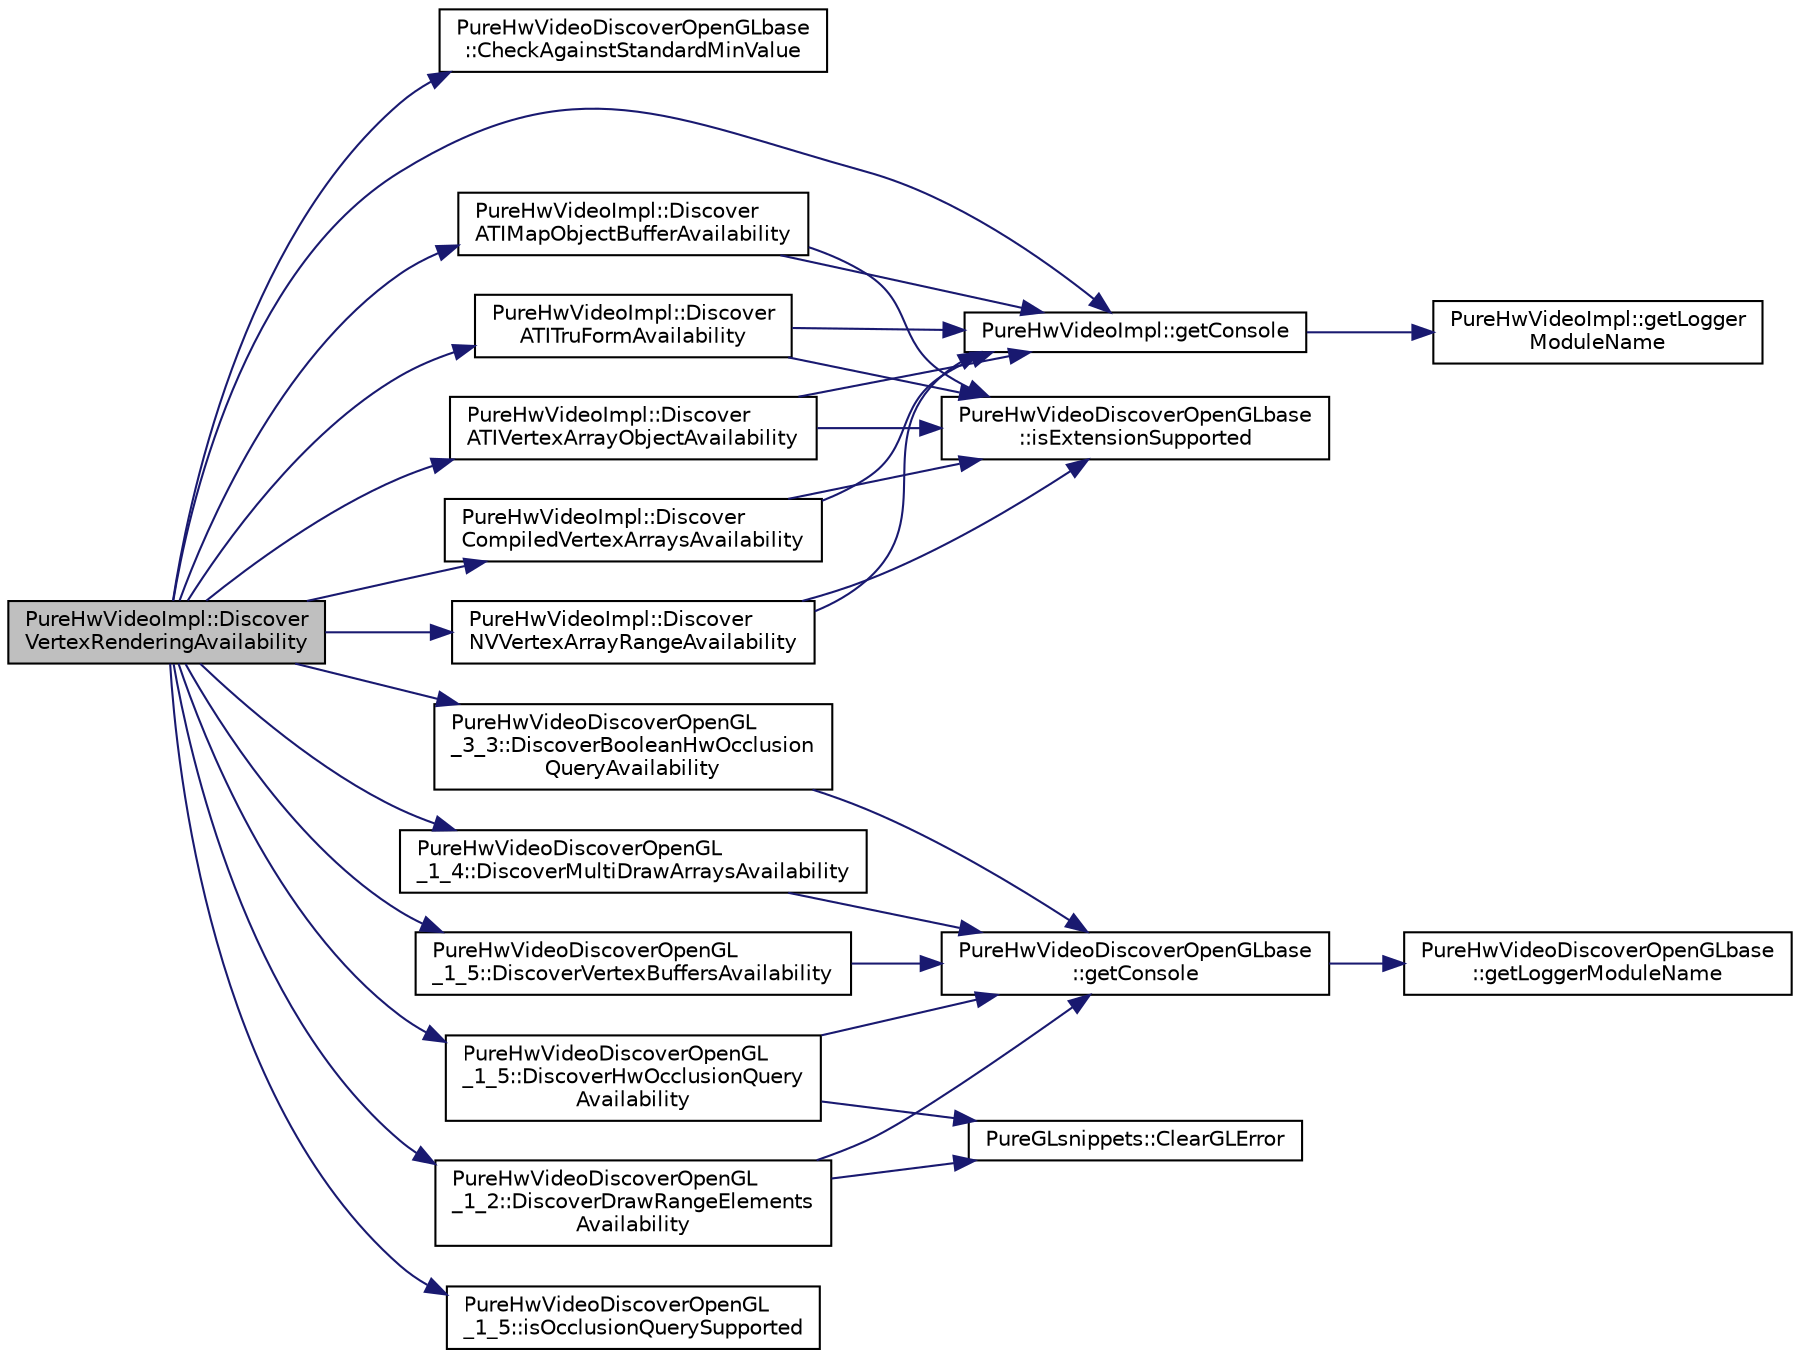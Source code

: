 digraph "PureHwVideoImpl::DiscoverVertexRenderingAvailability"
{
 // LATEX_PDF_SIZE
  edge [fontname="Helvetica",fontsize="10",labelfontname="Helvetica",labelfontsize="10"];
  node [fontname="Helvetica",fontsize="10",shape=record];
  rankdir="LR";
  Node1 [label="PureHwVideoImpl::Discover\lVertexRenderingAvailability",height=0.2,width=0.4,color="black", fillcolor="grey75", style="filled", fontcolor="black",tooltip="Query vertex rendering specific features availability."];
  Node1 -> Node2 [color="midnightblue",fontsize="10",style="solid",fontname="Helvetica"];
  Node2 [label="PureHwVideoDiscoverOpenGLbase\l::CheckAgainstStandardMinValue",height=0.2,width=0.4,color="black", fillcolor="white", style="filled",URL="$class_pure_hw_video_discover_open_g_lbase.html#a3246dee68bcc5b5084b6095c3365864a",tooltip="Checks given value against given standard value."];
  Node1 -> Node3 [color="midnightblue",fontsize="10",style="solid",fontname="Helvetica"];
  Node3 [label="PureHwVideoImpl::Discover\lATIMapObjectBufferAvailability",height=0.2,width=0.4,color="black", fillcolor="white", style="filled",URL="$class_pure_hw_video_impl.html#ae4e37805871e9f6518c2a81ef1fd4505",tooltip="Query ATI map object buffer availability."];
  Node3 -> Node4 [color="midnightblue",fontsize="10",style="solid",fontname="Helvetica"];
  Node4 [label="PureHwVideoImpl::getConsole",height=0.2,width=0.4,color="black", fillcolor="white", style="filled",URL="$class_pure_hw_video_impl.html#a7802e0a390c5e5141f29d7501443c4c0",tooltip="Returns access to console preset with logger module name as this class."];
  Node4 -> Node5 [color="midnightblue",fontsize="10",style="solid",fontname="Helvetica"];
  Node5 [label="PureHwVideoImpl::getLogger\lModuleName",height=0.2,width=0.4,color="black", fillcolor="white", style="filled",URL="$class_pure_hw_video_impl.html#a5bcc6bdf054e4c31881ba937f6c908f2",tooltip="Returns the logger module name of this class."];
  Node3 -> Node6 [color="midnightblue",fontsize="10",style="solid",fontname="Helvetica"];
  Node6 [label="PureHwVideoDiscoverOpenGLbase\l::isExtensionSupported",height=0.2,width=0.4,color="black", fillcolor="white", style="filled",URL="$class_pure_hw_video_discover_open_g_lbase.html#a67f0959c377517a38b9a4b94416ff3a2",tooltip="Is the given extension supported?"];
  Node1 -> Node7 [color="midnightblue",fontsize="10",style="solid",fontname="Helvetica"];
  Node7 [label="PureHwVideoImpl::Discover\lATITruFormAvailability",height=0.2,width=0.4,color="black", fillcolor="white", style="filled",URL="$class_pure_hw_video_impl.html#a2453bf0ae59b8d8c0620d2e3a91cdb9f",tooltip="Query ATI TruForm availability."];
  Node7 -> Node4 [color="midnightblue",fontsize="10",style="solid",fontname="Helvetica"];
  Node7 -> Node6 [color="midnightblue",fontsize="10",style="solid",fontname="Helvetica"];
  Node1 -> Node8 [color="midnightblue",fontsize="10",style="solid",fontname="Helvetica"];
  Node8 [label="PureHwVideoImpl::Discover\lATIVertexArrayObjectAvailability",height=0.2,width=0.4,color="black", fillcolor="white", style="filled",URL="$class_pure_hw_video_impl.html#a84eaf65c9e1cd01f30bef97123229ab1",tooltip="Query ATI vertex array object availability."];
  Node8 -> Node4 [color="midnightblue",fontsize="10",style="solid",fontname="Helvetica"];
  Node8 -> Node6 [color="midnightblue",fontsize="10",style="solid",fontname="Helvetica"];
  Node1 -> Node9 [color="midnightblue",fontsize="10",style="solid",fontname="Helvetica"];
  Node9 [label="PureHwVideoDiscoverOpenGL\l_3_3::DiscoverBooleanHwOcclusion\lQueryAvailability",height=0.2,width=0.4,color="black", fillcolor="white", style="filled",URL="$class_pure_hw_video_discover_open_g_l__3__3.html#a48febc802f4ecc73a1e9735cac90c6e7",tooltip="Query boolean HW occlusion query availability."];
  Node9 -> Node10 [color="midnightblue",fontsize="10",style="solid",fontname="Helvetica"];
  Node10 [label="PureHwVideoDiscoverOpenGLbase\l::getConsole",height=0.2,width=0.4,color="black", fillcolor="white", style="filled",URL="$class_pure_hw_video_discover_open_g_lbase.html#a29adfda3b524c247a5cd7a1979f35df5",tooltip="Returns access to console preset with logger module name as this class."];
  Node10 -> Node11 [color="midnightblue",fontsize="10",style="solid",fontname="Helvetica"];
  Node11 [label="PureHwVideoDiscoverOpenGLbase\l::getLoggerModuleName",height=0.2,width=0.4,color="black", fillcolor="white", style="filled",URL="$class_pure_hw_video_discover_open_g_lbase.html#a34d22bb4f5d5999a3dc713ba1b004efe",tooltip="Returns the logger module name of this class."];
  Node1 -> Node12 [color="midnightblue",fontsize="10",style="solid",fontname="Helvetica"];
  Node12 [label="PureHwVideoImpl::Discover\lCompiledVertexArraysAvailability",height=0.2,width=0.4,color="black", fillcolor="white", style="filled",URL="$class_pure_hw_video_impl.html#a0a3cc3f4bacb8c2c4d9a3e5986189aa9",tooltip="Query compiled vertex arrays availability."];
  Node12 -> Node4 [color="midnightblue",fontsize="10",style="solid",fontname="Helvetica"];
  Node12 -> Node6 [color="midnightblue",fontsize="10",style="solid",fontname="Helvetica"];
  Node1 -> Node13 [color="midnightblue",fontsize="10",style="solid",fontname="Helvetica"];
  Node13 [label="PureHwVideoDiscoverOpenGL\l_1_2::DiscoverDrawRangeElements\lAvailability",height=0.2,width=0.4,color="black", fillcolor="white", style="filled",URL="$class_pure_hw_video_discover_open_g_l__1__2.html#afd58236782f90413f3e544b681327f4f",tooltip="Query draw range elements availability."];
  Node13 -> Node14 [color="midnightblue",fontsize="10",style="solid",fontname="Helvetica"];
  Node14 [label="PureGLsnippets::ClearGLError",height=0.2,width=0.4,color="black", fillcolor="white", style="filled",URL="$class_pure_g_lsnippets.html#a861a8137e889cc2e6dd0b81eee84a6c3",tooltip="Clears GL error state."];
  Node13 -> Node10 [color="midnightblue",fontsize="10",style="solid",fontname="Helvetica"];
  Node1 -> Node15 [color="midnightblue",fontsize="10",style="solid",fontname="Helvetica"];
  Node15 [label="PureHwVideoDiscoverOpenGL\l_1_5::DiscoverHwOcclusionQuery\lAvailability",height=0.2,width=0.4,color="black", fillcolor="white", style="filled",URL="$class_pure_hw_video_discover_open_g_l__1__5.html#ad74b876d497b3efb197ff0a77f15513f",tooltip="Query HW occlusion query availability."];
  Node15 -> Node14 [color="midnightblue",fontsize="10",style="solid",fontname="Helvetica"];
  Node15 -> Node10 [color="midnightblue",fontsize="10",style="solid",fontname="Helvetica"];
  Node1 -> Node16 [color="midnightblue",fontsize="10",style="solid",fontname="Helvetica"];
  Node16 [label="PureHwVideoDiscoverOpenGL\l_1_4::DiscoverMultiDrawArraysAvailability",height=0.2,width=0.4,color="black", fillcolor="white", style="filled",URL="$class_pure_hw_video_discover_open_g_l__1__4.html#ac148f90c43aea0b4d47478ac6c211c6e",tooltip="Query multi draw arrays availability."];
  Node16 -> Node10 [color="midnightblue",fontsize="10",style="solid",fontname="Helvetica"];
  Node1 -> Node17 [color="midnightblue",fontsize="10",style="solid",fontname="Helvetica"];
  Node17 [label="PureHwVideoImpl::Discover\lNVVertexArrayRangeAvailability",height=0.2,width=0.4,color="black", fillcolor="white", style="filled",URL="$class_pure_hw_video_impl.html#ad4bdb3db4f155dffee7a22b1b33138f4",tooltip="Query NV vertex array range availability."];
  Node17 -> Node4 [color="midnightblue",fontsize="10",style="solid",fontname="Helvetica"];
  Node17 -> Node6 [color="midnightblue",fontsize="10",style="solid",fontname="Helvetica"];
  Node1 -> Node18 [color="midnightblue",fontsize="10",style="solid",fontname="Helvetica"];
  Node18 [label="PureHwVideoDiscoverOpenGL\l_1_5::DiscoverVertexBuffersAvailability",height=0.2,width=0.4,color="black", fillcolor="white", style="filled",URL="$class_pure_hw_video_discover_open_g_l__1__5.html#a5bf2b6147c16f424b2a25c1dbed9329f",tooltip="Query vertex buffers availability."];
  Node18 -> Node10 [color="midnightblue",fontsize="10",style="solid",fontname="Helvetica"];
  Node1 -> Node4 [color="midnightblue",fontsize="10",style="solid",fontname="Helvetica"];
  Node1 -> Node19 [color="midnightblue",fontsize="10",style="solid",fontname="Helvetica"];
  Node19 [label="PureHwVideoDiscoverOpenGL\l_1_5::isOcclusionQuerySupported",height=0.2,width=0.4,color="black", fillcolor="white", style="filled",URL="$class_pure_hw_video_discover_open_g_l__1__5.html#a8e54bcdea2361e1a5aee8ed988df82df",tooltip="Gets whether HW occlusion query is supported or not."];
}
